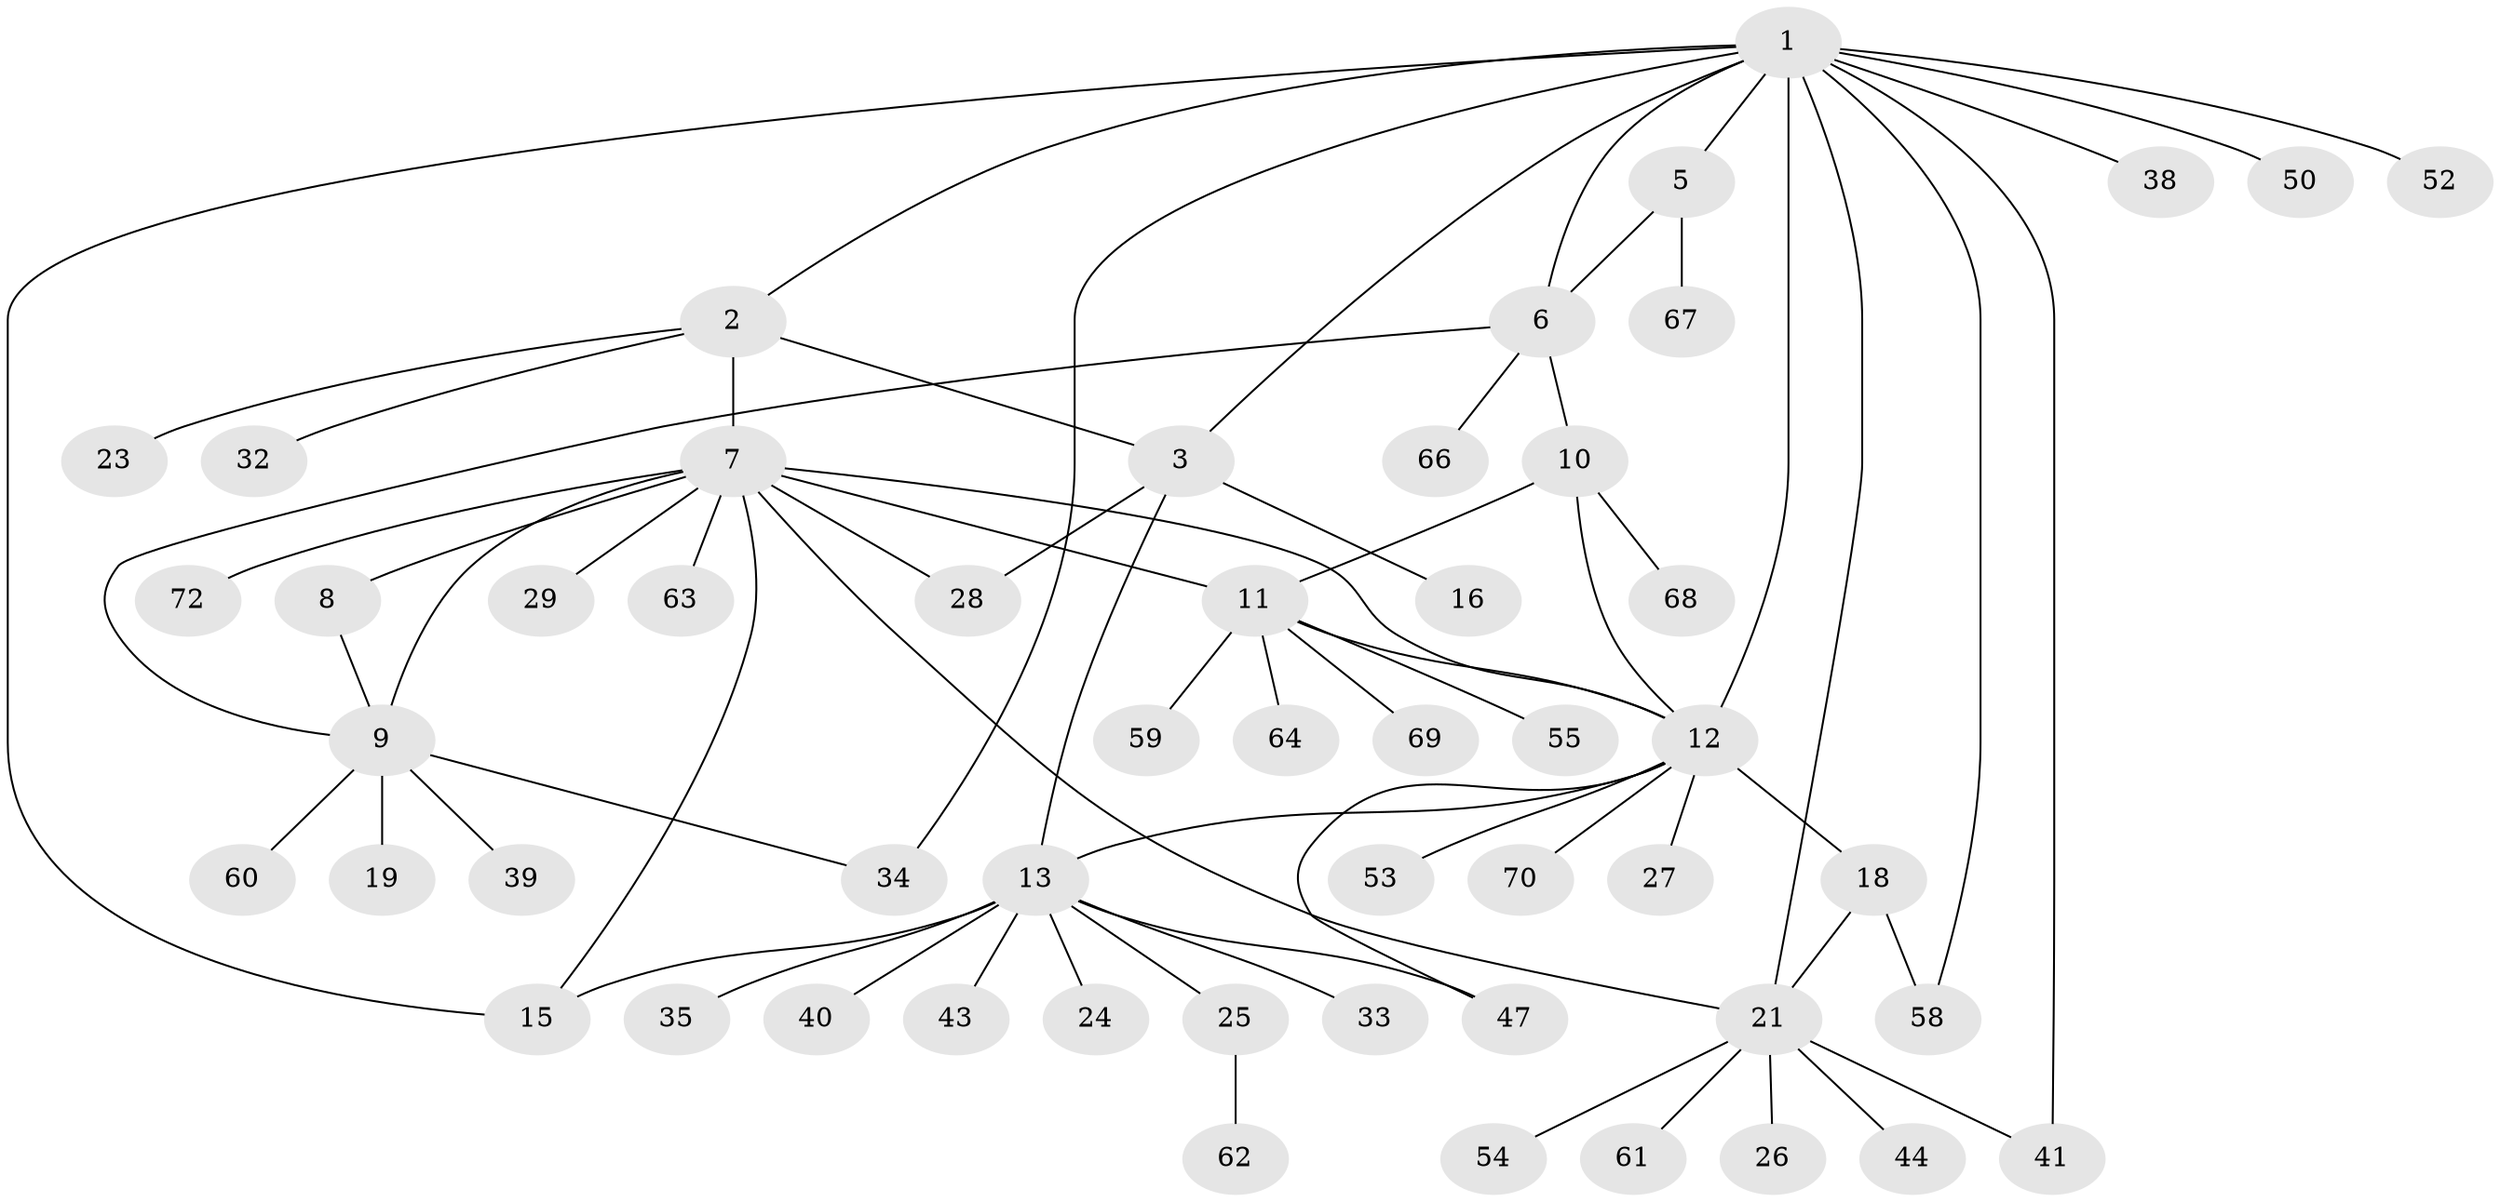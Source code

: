 // Generated by graph-tools (version 1.1) at 2025/52/02/27/25 19:52:18]
// undirected, 53 vertices, 70 edges
graph export_dot {
graph [start="1"]
  node [color=gray90,style=filled];
  1 [super="+4"];
  2 [super="+45"];
  3 [super="+57"];
  5;
  6 [super="+17"];
  7 [super="+20"];
  8 [super="+49"];
  9 [super="+48"];
  10;
  11 [super="+36"];
  12 [super="+31"];
  13 [super="+14"];
  15;
  16;
  18 [super="+51"];
  19;
  21 [super="+22"];
  23 [super="+37"];
  24 [super="+30"];
  25 [super="+46"];
  26;
  27;
  28;
  29;
  32 [super="+42"];
  33;
  34;
  35;
  38;
  39 [super="+56"];
  40;
  41;
  43;
  44;
  47;
  50;
  52;
  53;
  54;
  55;
  58;
  59;
  60;
  61 [super="+65"];
  62;
  63;
  64;
  66;
  67;
  68;
  69;
  70 [super="+71"];
  72;
  1 -- 2;
  1 -- 3;
  1 -- 12;
  1 -- 34;
  1 -- 38;
  1 -- 41;
  1 -- 50;
  1 -- 52;
  1 -- 58;
  1 -- 21;
  1 -- 5;
  1 -- 6;
  1 -- 15;
  2 -- 3;
  2 -- 7;
  2 -- 23;
  2 -- 32;
  3 -- 13;
  3 -- 16;
  3 -- 28;
  5 -- 6;
  5 -- 67;
  6 -- 9;
  6 -- 10;
  6 -- 66;
  7 -- 8;
  7 -- 9;
  7 -- 11;
  7 -- 15;
  7 -- 21;
  7 -- 28;
  7 -- 29;
  7 -- 72;
  7 -- 12;
  7 -- 63;
  8 -- 9;
  9 -- 19;
  9 -- 34;
  9 -- 39;
  9 -- 60;
  10 -- 11;
  10 -- 12;
  10 -- 68;
  11 -- 12;
  11 -- 55;
  11 -- 59;
  11 -- 64;
  11 -- 69;
  12 -- 13;
  12 -- 18;
  12 -- 27;
  12 -- 53;
  12 -- 70;
  12 -- 47;
  13 -- 15 [weight=2];
  13 -- 24;
  13 -- 25;
  13 -- 43;
  13 -- 47;
  13 -- 33;
  13 -- 35;
  13 -- 40;
  18 -- 58;
  18 -- 21;
  21 -- 26;
  21 -- 44;
  21 -- 41;
  21 -- 61;
  21 -- 54;
  25 -- 62;
}
